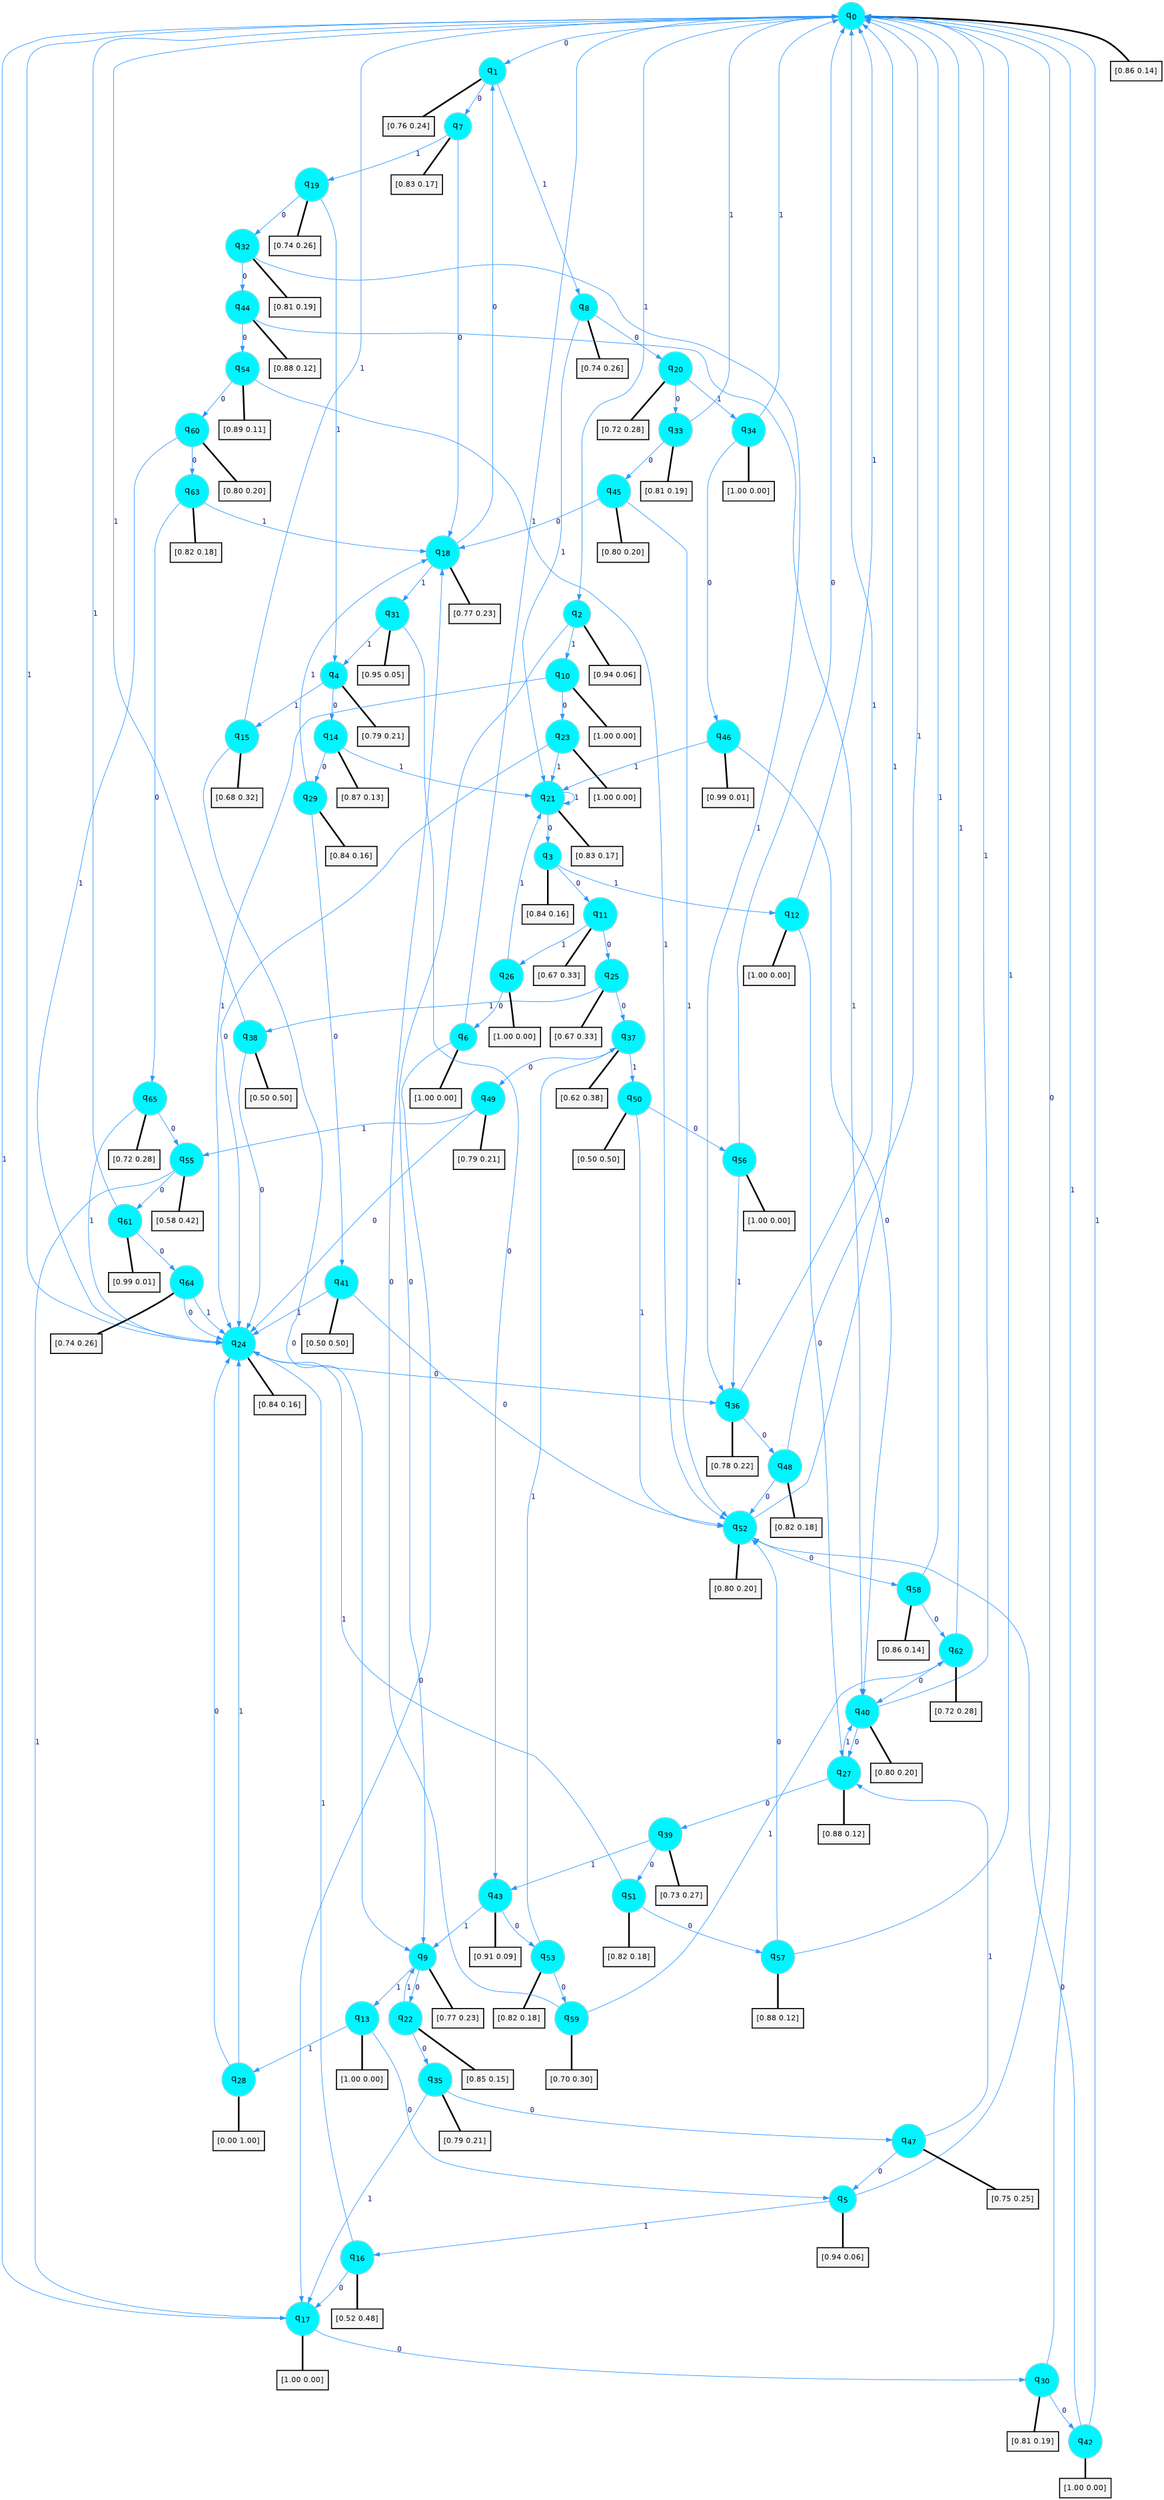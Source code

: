 digraph G {
graph [
bgcolor=transparent, dpi=300, rankdir=TD, size="40,25"];
node [
color=gray, fillcolor=turquoise1, fontcolor=black, fontname=Helvetica, fontsize=16, fontweight=bold, shape=circle, style=filled];
edge [
arrowsize=1, color=dodgerblue1, fontcolor=midnightblue, fontname=courier, fontweight=bold, penwidth=1, style=solid, weight=20];
0[label=<q<SUB>0</SUB>>];
1[label=<q<SUB>1</SUB>>];
2[label=<q<SUB>2</SUB>>];
3[label=<q<SUB>3</SUB>>];
4[label=<q<SUB>4</SUB>>];
5[label=<q<SUB>5</SUB>>];
6[label=<q<SUB>6</SUB>>];
7[label=<q<SUB>7</SUB>>];
8[label=<q<SUB>8</SUB>>];
9[label=<q<SUB>9</SUB>>];
10[label=<q<SUB>10</SUB>>];
11[label=<q<SUB>11</SUB>>];
12[label=<q<SUB>12</SUB>>];
13[label=<q<SUB>13</SUB>>];
14[label=<q<SUB>14</SUB>>];
15[label=<q<SUB>15</SUB>>];
16[label=<q<SUB>16</SUB>>];
17[label=<q<SUB>17</SUB>>];
18[label=<q<SUB>18</SUB>>];
19[label=<q<SUB>19</SUB>>];
20[label=<q<SUB>20</SUB>>];
21[label=<q<SUB>21</SUB>>];
22[label=<q<SUB>22</SUB>>];
23[label=<q<SUB>23</SUB>>];
24[label=<q<SUB>24</SUB>>];
25[label=<q<SUB>25</SUB>>];
26[label=<q<SUB>26</SUB>>];
27[label=<q<SUB>27</SUB>>];
28[label=<q<SUB>28</SUB>>];
29[label=<q<SUB>29</SUB>>];
30[label=<q<SUB>30</SUB>>];
31[label=<q<SUB>31</SUB>>];
32[label=<q<SUB>32</SUB>>];
33[label=<q<SUB>33</SUB>>];
34[label=<q<SUB>34</SUB>>];
35[label=<q<SUB>35</SUB>>];
36[label=<q<SUB>36</SUB>>];
37[label=<q<SUB>37</SUB>>];
38[label=<q<SUB>38</SUB>>];
39[label=<q<SUB>39</SUB>>];
40[label=<q<SUB>40</SUB>>];
41[label=<q<SUB>41</SUB>>];
42[label=<q<SUB>42</SUB>>];
43[label=<q<SUB>43</SUB>>];
44[label=<q<SUB>44</SUB>>];
45[label=<q<SUB>45</SUB>>];
46[label=<q<SUB>46</SUB>>];
47[label=<q<SUB>47</SUB>>];
48[label=<q<SUB>48</SUB>>];
49[label=<q<SUB>49</SUB>>];
50[label=<q<SUB>50</SUB>>];
51[label=<q<SUB>51</SUB>>];
52[label=<q<SUB>52</SUB>>];
53[label=<q<SUB>53</SUB>>];
54[label=<q<SUB>54</SUB>>];
55[label=<q<SUB>55</SUB>>];
56[label=<q<SUB>56</SUB>>];
57[label=<q<SUB>57</SUB>>];
58[label=<q<SUB>58</SUB>>];
59[label=<q<SUB>59</SUB>>];
60[label=<q<SUB>60</SUB>>];
61[label=<q<SUB>61</SUB>>];
62[label=<q<SUB>62</SUB>>];
63[label=<q<SUB>63</SUB>>];
64[label=<q<SUB>64</SUB>>];
65[label=<q<SUB>65</SUB>>];
66[label="[0.86 0.14]", shape=box,fontcolor=black, fontname=Helvetica, fontsize=14, penwidth=2, fillcolor=whitesmoke,color=black];
67[label="[0.76 0.24]", shape=box,fontcolor=black, fontname=Helvetica, fontsize=14, penwidth=2, fillcolor=whitesmoke,color=black];
68[label="[0.94 0.06]", shape=box,fontcolor=black, fontname=Helvetica, fontsize=14, penwidth=2, fillcolor=whitesmoke,color=black];
69[label="[0.84 0.16]", shape=box,fontcolor=black, fontname=Helvetica, fontsize=14, penwidth=2, fillcolor=whitesmoke,color=black];
70[label="[0.79 0.21]", shape=box,fontcolor=black, fontname=Helvetica, fontsize=14, penwidth=2, fillcolor=whitesmoke,color=black];
71[label="[0.94 0.06]", shape=box,fontcolor=black, fontname=Helvetica, fontsize=14, penwidth=2, fillcolor=whitesmoke,color=black];
72[label="[1.00 0.00]", shape=box,fontcolor=black, fontname=Helvetica, fontsize=14, penwidth=2, fillcolor=whitesmoke,color=black];
73[label="[0.83 0.17]", shape=box,fontcolor=black, fontname=Helvetica, fontsize=14, penwidth=2, fillcolor=whitesmoke,color=black];
74[label="[0.74 0.26]", shape=box,fontcolor=black, fontname=Helvetica, fontsize=14, penwidth=2, fillcolor=whitesmoke,color=black];
75[label="[0.77 0.23]", shape=box,fontcolor=black, fontname=Helvetica, fontsize=14, penwidth=2, fillcolor=whitesmoke,color=black];
76[label="[1.00 0.00]", shape=box,fontcolor=black, fontname=Helvetica, fontsize=14, penwidth=2, fillcolor=whitesmoke,color=black];
77[label="[0.67 0.33]", shape=box,fontcolor=black, fontname=Helvetica, fontsize=14, penwidth=2, fillcolor=whitesmoke,color=black];
78[label="[1.00 0.00]", shape=box,fontcolor=black, fontname=Helvetica, fontsize=14, penwidth=2, fillcolor=whitesmoke,color=black];
79[label="[1.00 0.00]", shape=box,fontcolor=black, fontname=Helvetica, fontsize=14, penwidth=2, fillcolor=whitesmoke,color=black];
80[label="[0.87 0.13]", shape=box,fontcolor=black, fontname=Helvetica, fontsize=14, penwidth=2, fillcolor=whitesmoke,color=black];
81[label="[0.68 0.32]", shape=box,fontcolor=black, fontname=Helvetica, fontsize=14, penwidth=2, fillcolor=whitesmoke,color=black];
82[label="[0.52 0.48]", shape=box,fontcolor=black, fontname=Helvetica, fontsize=14, penwidth=2, fillcolor=whitesmoke,color=black];
83[label="[1.00 0.00]", shape=box,fontcolor=black, fontname=Helvetica, fontsize=14, penwidth=2, fillcolor=whitesmoke,color=black];
84[label="[0.77 0.23]", shape=box,fontcolor=black, fontname=Helvetica, fontsize=14, penwidth=2, fillcolor=whitesmoke,color=black];
85[label="[0.74 0.26]", shape=box,fontcolor=black, fontname=Helvetica, fontsize=14, penwidth=2, fillcolor=whitesmoke,color=black];
86[label="[0.72 0.28]", shape=box,fontcolor=black, fontname=Helvetica, fontsize=14, penwidth=2, fillcolor=whitesmoke,color=black];
87[label="[0.83 0.17]", shape=box,fontcolor=black, fontname=Helvetica, fontsize=14, penwidth=2, fillcolor=whitesmoke,color=black];
88[label="[0.85 0.15]", shape=box,fontcolor=black, fontname=Helvetica, fontsize=14, penwidth=2, fillcolor=whitesmoke,color=black];
89[label="[1.00 0.00]", shape=box,fontcolor=black, fontname=Helvetica, fontsize=14, penwidth=2, fillcolor=whitesmoke,color=black];
90[label="[0.84 0.16]", shape=box,fontcolor=black, fontname=Helvetica, fontsize=14, penwidth=2, fillcolor=whitesmoke,color=black];
91[label="[0.67 0.33]", shape=box,fontcolor=black, fontname=Helvetica, fontsize=14, penwidth=2, fillcolor=whitesmoke,color=black];
92[label="[1.00 0.00]", shape=box,fontcolor=black, fontname=Helvetica, fontsize=14, penwidth=2, fillcolor=whitesmoke,color=black];
93[label="[0.88 0.12]", shape=box,fontcolor=black, fontname=Helvetica, fontsize=14, penwidth=2, fillcolor=whitesmoke,color=black];
94[label="[0.00 1.00]", shape=box,fontcolor=black, fontname=Helvetica, fontsize=14, penwidth=2, fillcolor=whitesmoke,color=black];
95[label="[0.84 0.16]", shape=box,fontcolor=black, fontname=Helvetica, fontsize=14, penwidth=2, fillcolor=whitesmoke,color=black];
96[label="[0.81 0.19]", shape=box,fontcolor=black, fontname=Helvetica, fontsize=14, penwidth=2, fillcolor=whitesmoke,color=black];
97[label="[0.95 0.05]", shape=box,fontcolor=black, fontname=Helvetica, fontsize=14, penwidth=2, fillcolor=whitesmoke,color=black];
98[label="[0.81 0.19]", shape=box,fontcolor=black, fontname=Helvetica, fontsize=14, penwidth=2, fillcolor=whitesmoke,color=black];
99[label="[0.81 0.19]", shape=box,fontcolor=black, fontname=Helvetica, fontsize=14, penwidth=2, fillcolor=whitesmoke,color=black];
100[label="[1.00 0.00]", shape=box,fontcolor=black, fontname=Helvetica, fontsize=14, penwidth=2, fillcolor=whitesmoke,color=black];
101[label="[0.79 0.21]", shape=box,fontcolor=black, fontname=Helvetica, fontsize=14, penwidth=2, fillcolor=whitesmoke,color=black];
102[label="[0.78 0.22]", shape=box,fontcolor=black, fontname=Helvetica, fontsize=14, penwidth=2, fillcolor=whitesmoke,color=black];
103[label="[0.62 0.38]", shape=box,fontcolor=black, fontname=Helvetica, fontsize=14, penwidth=2, fillcolor=whitesmoke,color=black];
104[label="[0.50 0.50]", shape=box,fontcolor=black, fontname=Helvetica, fontsize=14, penwidth=2, fillcolor=whitesmoke,color=black];
105[label="[0.73 0.27]", shape=box,fontcolor=black, fontname=Helvetica, fontsize=14, penwidth=2, fillcolor=whitesmoke,color=black];
106[label="[0.80 0.20]", shape=box,fontcolor=black, fontname=Helvetica, fontsize=14, penwidth=2, fillcolor=whitesmoke,color=black];
107[label="[0.50 0.50]", shape=box,fontcolor=black, fontname=Helvetica, fontsize=14, penwidth=2, fillcolor=whitesmoke,color=black];
108[label="[1.00 0.00]", shape=box,fontcolor=black, fontname=Helvetica, fontsize=14, penwidth=2, fillcolor=whitesmoke,color=black];
109[label="[0.91 0.09]", shape=box,fontcolor=black, fontname=Helvetica, fontsize=14, penwidth=2, fillcolor=whitesmoke,color=black];
110[label="[0.88 0.12]", shape=box,fontcolor=black, fontname=Helvetica, fontsize=14, penwidth=2, fillcolor=whitesmoke,color=black];
111[label="[0.80 0.20]", shape=box,fontcolor=black, fontname=Helvetica, fontsize=14, penwidth=2, fillcolor=whitesmoke,color=black];
112[label="[0.99 0.01]", shape=box,fontcolor=black, fontname=Helvetica, fontsize=14, penwidth=2, fillcolor=whitesmoke,color=black];
113[label="[0.75 0.25]", shape=box,fontcolor=black, fontname=Helvetica, fontsize=14, penwidth=2, fillcolor=whitesmoke,color=black];
114[label="[0.82 0.18]", shape=box,fontcolor=black, fontname=Helvetica, fontsize=14, penwidth=2, fillcolor=whitesmoke,color=black];
115[label="[0.79 0.21]", shape=box,fontcolor=black, fontname=Helvetica, fontsize=14, penwidth=2, fillcolor=whitesmoke,color=black];
116[label="[0.50 0.50]", shape=box,fontcolor=black, fontname=Helvetica, fontsize=14, penwidth=2, fillcolor=whitesmoke,color=black];
117[label="[0.82 0.18]", shape=box,fontcolor=black, fontname=Helvetica, fontsize=14, penwidth=2, fillcolor=whitesmoke,color=black];
118[label="[0.80 0.20]", shape=box,fontcolor=black, fontname=Helvetica, fontsize=14, penwidth=2, fillcolor=whitesmoke,color=black];
119[label="[0.82 0.18]", shape=box,fontcolor=black, fontname=Helvetica, fontsize=14, penwidth=2, fillcolor=whitesmoke,color=black];
120[label="[0.89 0.11]", shape=box,fontcolor=black, fontname=Helvetica, fontsize=14, penwidth=2, fillcolor=whitesmoke,color=black];
121[label="[0.58 0.42]", shape=box,fontcolor=black, fontname=Helvetica, fontsize=14, penwidth=2, fillcolor=whitesmoke,color=black];
122[label="[1.00 0.00]", shape=box,fontcolor=black, fontname=Helvetica, fontsize=14, penwidth=2, fillcolor=whitesmoke,color=black];
123[label="[0.88 0.12]", shape=box,fontcolor=black, fontname=Helvetica, fontsize=14, penwidth=2, fillcolor=whitesmoke,color=black];
124[label="[0.86 0.14]", shape=box,fontcolor=black, fontname=Helvetica, fontsize=14, penwidth=2, fillcolor=whitesmoke,color=black];
125[label="[0.70 0.30]", shape=box,fontcolor=black, fontname=Helvetica, fontsize=14, penwidth=2, fillcolor=whitesmoke,color=black];
126[label="[0.80 0.20]", shape=box,fontcolor=black, fontname=Helvetica, fontsize=14, penwidth=2, fillcolor=whitesmoke,color=black];
127[label="[0.99 0.01]", shape=box,fontcolor=black, fontname=Helvetica, fontsize=14, penwidth=2, fillcolor=whitesmoke,color=black];
128[label="[0.72 0.28]", shape=box,fontcolor=black, fontname=Helvetica, fontsize=14, penwidth=2, fillcolor=whitesmoke,color=black];
129[label="[0.82 0.18]", shape=box,fontcolor=black, fontname=Helvetica, fontsize=14, penwidth=2, fillcolor=whitesmoke,color=black];
130[label="[0.74 0.26]", shape=box,fontcolor=black, fontname=Helvetica, fontsize=14, penwidth=2, fillcolor=whitesmoke,color=black];
131[label="[0.72 0.28]", shape=box,fontcolor=black, fontname=Helvetica, fontsize=14, penwidth=2, fillcolor=whitesmoke,color=black];
0->1 [label=0];
0->2 [label=1];
0->66 [arrowhead=none, penwidth=3,color=black];
1->7 [label=0];
1->8 [label=1];
1->67 [arrowhead=none, penwidth=3,color=black];
2->9 [label=0];
2->10 [label=1];
2->68 [arrowhead=none, penwidth=3,color=black];
3->11 [label=0];
3->12 [label=1];
3->69 [arrowhead=none, penwidth=3,color=black];
4->14 [label=0];
4->15 [label=1];
4->70 [arrowhead=none, penwidth=3,color=black];
5->0 [label=0];
5->16 [label=1];
5->71 [arrowhead=none, penwidth=3,color=black];
6->17 [label=0];
6->0 [label=1];
6->72 [arrowhead=none, penwidth=3,color=black];
7->18 [label=0];
7->19 [label=1];
7->73 [arrowhead=none, penwidth=3,color=black];
8->20 [label=0];
8->21 [label=1];
8->74 [arrowhead=none, penwidth=3,color=black];
9->22 [label=0];
9->13 [label=1];
9->75 [arrowhead=none, penwidth=3,color=black];
10->23 [label=0];
10->24 [label=1];
10->76 [arrowhead=none, penwidth=3,color=black];
11->25 [label=0];
11->26 [label=1];
11->77 [arrowhead=none, penwidth=3,color=black];
12->27 [label=0];
12->0 [label=1];
12->78 [arrowhead=none, penwidth=3,color=black];
13->5 [label=0];
13->28 [label=1];
13->79 [arrowhead=none, penwidth=3,color=black];
14->29 [label=0];
14->21 [label=1];
14->80 [arrowhead=none, penwidth=3,color=black];
15->9 [label=0];
15->0 [label=1];
15->81 [arrowhead=none, penwidth=3,color=black];
16->17 [label=0];
16->24 [label=1];
16->82 [arrowhead=none, penwidth=3,color=black];
17->30 [label=0];
17->0 [label=1];
17->83 [arrowhead=none, penwidth=3,color=black];
18->1 [label=0];
18->31 [label=1];
18->84 [arrowhead=none, penwidth=3,color=black];
19->32 [label=0];
19->4 [label=1];
19->85 [arrowhead=none, penwidth=3,color=black];
20->33 [label=0];
20->34 [label=1];
20->86 [arrowhead=none, penwidth=3,color=black];
21->3 [label=0];
21->21 [label=1];
21->87 [arrowhead=none, penwidth=3,color=black];
22->35 [label=0];
22->9 [label=1];
22->88 [arrowhead=none, penwidth=3,color=black];
23->24 [label=0];
23->21 [label=1];
23->89 [arrowhead=none, penwidth=3,color=black];
24->36 [label=0];
24->0 [label=1];
24->90 [arrowhead=none, penwidth=3,color=black];
25->37 [label=0];
25->38 [label=1];
25->91 [arrowhead=none, penwidth=3,color=black];
26->6 [label=0];
26->21 [label=1];
26->92 [arrowhead=none, penwidth=3,color=black];
27->39 [label=0];
27->40 [label=1];
27->93 [arrowhead=none, penwidth=3,color=black];
28->24 [label=0];
28->24 [label=1];
28->94 [arrowhead=none, penwidth=3,color=black];
29->41 [label=0];
29->18 [label=1];
29->95 [arrowhead=none, penwidth=3,color=black];
30->42 [label=0];
30->0 [label=1];
30->96 [arrowhead=none, penwidth=3,color=black];
31->43 [label=0];
31->4 [label=1];
31->97 [arrowhead=none, penwidth=3,color=black];
32->44 [label=0];
32->36 [label=1];
32->98 [arrowhead=none, penwidth=3,color=black];
33->45 [label=0];
33->0 [label=1];
33->99 [arrowhead=none, penwidth=3,color=black];
34->46 [label=0];
34->0 [label=1];
34->100 [arrowhead=none, penwidth=3,color=black];
35->47 [label=0];
35->17 [label=1];
35->101 [arrowhead=none, penwidth=3,color=black];
36->48 [label=0];
36->0 [label=1];
36->102 [arrowhead=none, penwidth=3,color=black];
37->49 [label=0];
37->50 [label=1];
37->103 [arrowhead=none, penwidth=3,color=black];
38->24 [label=0];
38->0 [label=1];
38->104 [arrowhead=none, penwidth=3,color=black];
39->51 [label=0];
39->43 [label=1];
39->105 [arrowhead=none, penwidth=3,color=black];
40->27 [label=0];
40->0 [label=1];
40->106 [arrowhead=none, penwidth=3,color=black];
41->52 [label=0];
41->24 [label=1];
41->107 [arrowhead=none, penwidth=3,color=black];
42->52 [label=0];
42->0 [label=1];
42->108 [arrowhead=none, penwidth=3,color=black];
43->53 [label=0];
43->9 [label=1];
43->109 [arrowhead=none, penwidth=3,color=black];
44->54 [label=0];
44->40 [label=1];
44->110 [arrowhead=none, penwidth=3,color=black];
45->18 [label=0];
45->52 [label=1];
45->111 [arrowhead=none, penwidth=3,color=black];
46->40 [label=0];
46->21 [label=1];
46->112 [arrowhead=none, penwidth=3,color=black];
47->5 [label=0];
47->27 [label=1];
47->113 [arrowhead=none, penwidth=3,color=black];
48->52 [label=0];
48->0 [label=1];
48->114 [arrowhead=none, penwidth=3,color=black];
49->24 [label=0];
49->55 [label=1];
49->115 [arrowhead=none, penwidth=3,color=black];
50->56 [label=0];
50->52 [label=1];
50->116 [arrowhead=none, penwidth=3,color=black];
51->57 [label=0];
51->24 [label=1];
51->117 [arrowhead=none, penwidth=3,color=black];
52->58 [label=0];
52->0 [label=1];
52->118 [arrowhead=none, penwidth=3,color=black];
53->59 [label=0];
53->37 [label=1];
53->119 [arrowhead=none, penwidth=3,color=black];
54->60 [label=0];
54->52 [label=1];
54->120 [arrowhead=none, penwidth=3,color=black];
55->61 [label=0];
55->17 [label=1];
55->121 [arrowhead=none, penwidth=3,color=black];
56->0 [label=0];
56->36 [label=1];
56->122 [arrowhead=none, penwidth=3,color=black];
57->52 [label=0];
57->0 [label=1];
57->123 [arrowhead=none, penwidth=3,color=black];
58->62 [label=0];
58->0 [label=1];
58->124 [arrowhead=none, penwidth=3,color=black];
59->18 [label=0];
59->62 [label=1];
59->125 [arrowhead=none, penwidth=3,color=black];
60->63 [label=0];
60->24 [label=1];
60->126 [arrowhead=none, penwidth=3,color=black];
61->64 [label=0];
61->0 [label=1];
61->127 [arrowhead=none, penwidth=3,color=black];
62->40 [label=0];
62->0 [label=1];
62->128 [arrowhead=none, penwidth=3,color=black];
63->65 [label=0];
63->18 [label=1];
63->129 [arrowhead=none, penwidth=3,color=black];
64->24 [label=0];
64->24 [label=1];
64->130 [arrowhead=none, penwidth=3,color=black];
65->55 [label=0];
65->24 [label=1];
65->131 [arrowhead=none, penwidth=3,color=black];
}
